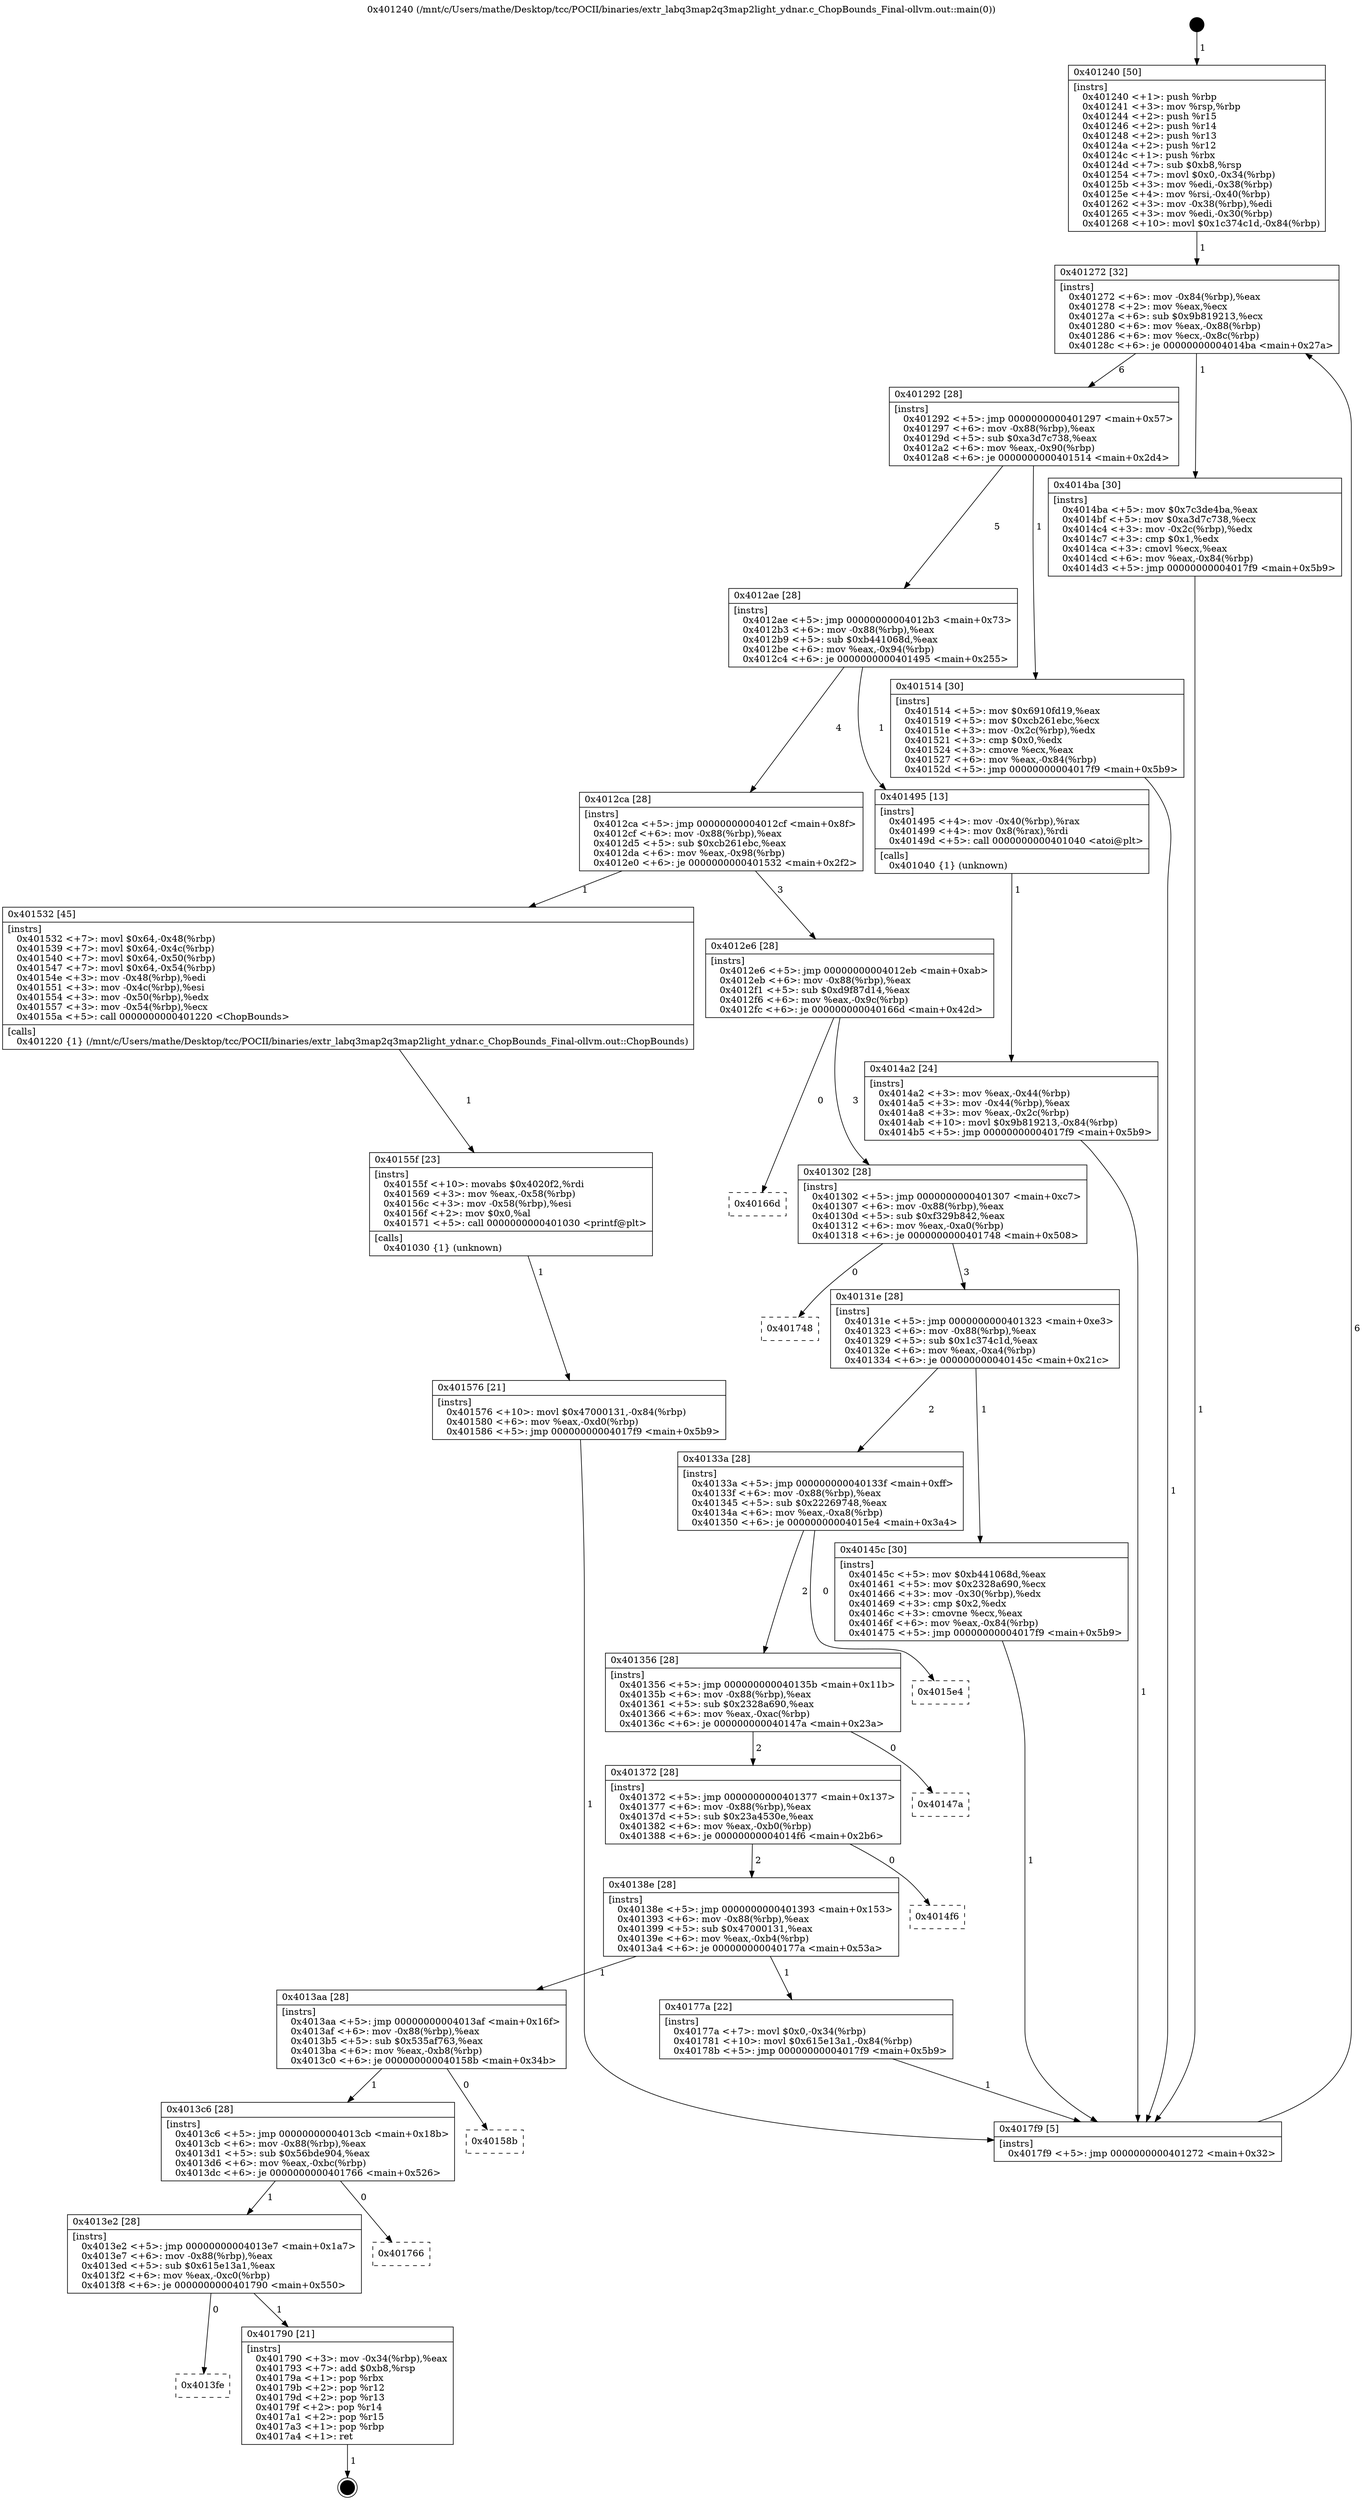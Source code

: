 digraph "0x401240" {
  label = "0x401240 (/mnt/c/Users/mathe/Desktop/tcc/POCII/binaries/extr_labq3map2q3map2light_ydnar.c_ChopBounds_Final-ollvm.out::main(0))"
  labelloc = "t"
  node[shape=record]

  Entry [label="",width=0.3,height=0.3,shape=circle,fillcolor=black,style=filled]
  "0x401272" [label="{
     0x401272 [32]\l
     | [instrs]\l
     &nbsp;&nbsp;0x401272 \<+6\>: mov -0x84(%rbp),%eax\l
     &nbsp;&nbsp;0x401278 \<+2\>: mov %eax,%ecx\l
     &nbsp;&nbsp;0x40127a \<+6\>: sub $0x9b819213,%ecx\l
     &nbsp;&nbsp;0x401280 \<+6\>: mov %eax,-0x88(%rbp)\l
     &nbsp;&nbsp;0x401286 \<+6\>: mov %ecx,-0x8c(%rbp)\l
     &nbsp;&nbsp;0x40128c \<+6\>: je 00000000004014ba \<main+0x27a\>\l
  }"]
  "0x4014ba" [label="{
     0x4014ba [30]\l
     | [instrs]\l
     &nbsp;&nbsp;0x4014ba \<+5\>: mov $0x7c3de4ba,%eax\l
     &nbsp;&nbsp;0x4014bf \<+5\>: mov $0xa3d7c738,%ecx\l
     &nbsp;&nbsp;0x4014c4 \<+3\>: mov -0x2c(%rbp),%edx\l
     &nbsp;&nbsp;0x4014c7 \<+3\>: cmp $0x1,%edx\l
     &nbsp;&nbsp;0x4014ca \<+3\>: cmovl %ecx,%eax\l
     &nbsp;&nbsp;0x4014cd \<+6\>: mov %eax,-0x84(%rbp)\l
     &nbsp;&nbsp;0x4014d3 \<+5\>: jmp 00000000004017f9 \<main+0x5b9\>\l
  }"]
  "0x401292" [label="{
     0x401292 [28]\l
     | [instrs]\l
     &nbsp;&nbsp;0x401292 \<+5\>: jmp 0000000000401297 \<main+0x57\>\l
     &nbsp;&nbsp;0x401297 \<+6\>: mov -0x88(%rbp),%eax\l
     &nbsp;&nbsp;0x40129d \<+5\>: sub $0xa3d7c738,%eax\l
     &nbsp;&nbsp;0x4012a2 \<+6\>: mov %eax,-0x90(%rbp)\l
     &nbsp;&nbsp;0x4012a8 \<+6\>: je 0000000000401514 \<main+0x2d4\>\l
  }"]
  Exit [label="",width=0.3,height=0.3,shape=circle,fillcolor=black,style=filled,peripheries=2]
  "0x401514" [label="{
     0x401514 [30]\l
     | [instrs]\l
     &nbsp;&nbsp;0x401514 \<+5\>: mov $0x6910fd19,%eax\l
     &nbsp;&nbsp;0x401519 \<+5\>: mov $0xcb261ebc,%ecx\l
     &nbsp;&nbsp;0x40151e \<+3\>: mov -0x2c(%rbp),%edx\l
     &nbsp;&nbsp;0x401521 \<+3\>: cmp $0x0,%edx\l
     &nbsp;&nbsp;0x401524 \<+3\>: cmove %ecx,%eax\l
     &nbsp;&nbsp;0x401527 \<+6\>: mov %eax,-0x84(%rbp)\l
     &nbsp;&nbsp;0x40152d \<+5\>: jmp 00000000004017f9 \<main+0x5b9\>\l
  }"]
  "0x4012ae" [label="{
     0x4012ae [28]\l
     | [instrs]\l
     &nbsp;&nbsp;0x4012ae \<+5\>: jmp 00000000004012b3 \<main+0x73\>\l
     &nbsp;&nbsp;0x4012b3 \<+6\>: mov -0x88(%rbp),%eax\l
     &nbsp;&nbsp;0x4012b9 \<+5\>: sub $0xb441068d,%eax\l
     &nbsp;&nbsp;0x4012be \<+6\>: mov %eax,-0x94(%rbp)\l
     &nbsp;&nbsp;0x4012c4 \<+6\>: je 0000000000401495 \<main+0x255\>\l
  }"]
  "0x4013fe" [label="{
     0x4013fe\l
  }", style=dashed]
  "0x401495" [label="{
     0x401495 [13]\l
     | [instrs]\l
     &nbsp;&nbsp;0x401495 \<+4\>: mov -0x40(%rbp),%rax\l
     &nbsp;&nbsp;0x401499 \<+4\>: mov 0x8(%rax),%rdi\l
     &nbsp;&nbsp;0x40149d \<+5\>: call 0000000000401040 \<atoi@plt\>\l
     | [calls]\l
     &nbsp;&nbsp;0x401040 \{1\} (unknown)\l
  }"]
  "0x4012ca" [label="{
     0x4012ca [28]\l
     | [instrs]\l
     &nbsp;&nbsp;0x4012ca \<+5\>: jmp 00000000004012cf \<main+0x8f\>\l
     &nbsp;&nbsp;0x4012cf \<+6\>: mov -0x88(%rbp),%eax\l
     &nbsp;&nbsp;0x4012d5 \<+5\>: sub $0xcb261ebc,%eax\l
     &nbsp;&nbsp;0x4012da \<+6\>: mov %eax,-0x98(%rbp)\l
     &nbsp;&nbsp;0x4012e0 \<+6\>: je 0000000000401532 \<main+0x2f2\>\l
  }"]
  "0x401790" [label="{
     0x401790 [21]\l
     | [instrs]\l
     &nbsp;&nbsp;0x401790 \<+3\>: mov -0x34(%rbp),%eax\l
     &nbsp;&nbsp;0x401793 \<+7\>: add $0xb8,%rsp\l
     &nbsp;&nbsp;0x40179a \<+1\>: pop %rbx\l
     &nbsp;&nbsp;0x40179b \<+2\>: pop %r12\l
     &nbsp;&nbsp;0x40179d \<+2\>: pop %r13\l
     &nbsp;&nbsp;0x40179f \<+2\>: pop %r14\l
     &nbsp;&nbsp;0x4017a1 \<+2\>: pop %r15\l
     &nbsp;&nbsp;0x4017a3 \<+1\>: pop %rbp\l
     &nbsp;&nbsp;0x4017a4 \<+1\>: ret\l
  }"]
  "0x401532" [label="{
     0x401532 [45]\l
     | [instrs]\l
     &nbsp;&nbsp;0x401532 \<+7\>: movl $0x64,-0x48(%rbp)\l
     &nbsp;&nbsp;0x401539 \<+7\>: movl $0x64,-0x4c(%rbp)\l
     &nbsp;&nbsp;0x401540 \<+7\>: movl $0x64,-0x50(%rbp)\l
     &nbsp;&nbsp;0x401547 \<+7\>: movl $0x64,-0x54(%rbp)\l
     &nbsp;&nbsp;0x40154e \<+3\>: mov -0x48(%rbp),%edi\l
     &nbsp;&nbsp;0x401551 \<+3\>: mov -0x4c(%rbp),%esi\l
     &nbsp;&nbsp;0x401554 \<+3\>: mov -0x50(%rbp),%edx\l
     &nbsp;&nbsp;0x401557 \<+3\>: mov -0x54(%rbp),%ecx\l
     &nbsp;&nbsp;0x40155a \<+5\>: call 0000000000401220 \<ChopBounds\>\l
     | [calls]\l
     &nbsp;&nbsp;0x401220 \{1\} (/mnt/c/Users/mathe/Desktop/tcc/POCII/binaries/extr_labq3map2q3map2light_ydnar.c_ChopBounds_Final-ollvm.out::ChopBounds)\l
  }"]
  "0x4012e6" [label="{
     0x4012e6 [28]\l
     | [instrs]\l
     &nbsp;&nbsp;0x4012e6 \<+5\>: jmp 00000000004012eb \<main+0xab\>\l
     &nbsp;&nbsp;0x4012eb \<+6\>: mov -0x88(%rbp),%eax\l
     &nbsp;&nbsp;0x4012f1 \<+5\>: sub $0xd9f87d14,%eax\l
     &nbsp;&nbsp;0x4012f6 \<+6\>: mov %eax,-0x9c(%rbp)\l
     &nbsp;&nbsp;0x4012fc \<+6\>: je 000000000040166d \<main+0x42d\>\l
  }"]
  "0x4013e2" [label="{
     0x4013e2 [28]\l
     | [instrs]\l
     &nbsp;&nbsp;0x4013e2 \<+5\>: jmp 00000000004013e7 \<main+0x1a7\>\l
     &nbsp;&nbsp;0x4013e7 \<+6\>: mov -0x88(%rbp),%eax\l
     &nbsp;&nbsp;0x4013ed \<+5\>: sub $0x615e13a1,%eax\l
     &nbsp;&nbsp;0x4013f2 \<+6\>: mov %eax,-0xc0(%rbp)\l
     &nbsp;&nbsp;0x4013f8 \<+6\>: je 0000000000401790 \<main+0x550\>\l
  }"]
  "0x40166d" [label="{
     0x40166d\l
  }", style=dashed]
  "0x401302" [label="{
     0x401302 [28]\l
     | [instrs]\l
     &nbsp;&nbsp;0x401302 \<+5\>: jmp 0000000000401307 \<main+0xc7\>\l
     &nbsp;&nbsp;0x401307 \<+6\>: mov -0x88(%rbp),%eax\l
     &nbsp;&nbsp;0x40130d \<+5\>: sub $0xf329b842,%eax\l
     &nbsp;&nbsp;0x401312 \<+6\>: mov %eax,-0xa0(%rbp)\l
     &nbsp;&nbsp;0x401318 \<+6\>: je 0000000000401748 \<main+0x508\>\l
  }"]
  "0x401766" [label="{
     0x401766\l
  }", style=dashed]
  "0x401748" [label="{
     0x401748\l
  }", style=dashed]
  "0x40131e" [label="{
     0x40131e [28]\l
     | [instrs]\l
     &nbsp;&nbsp;0x40131e \<+5\>: jmp 0000000000401323 \<main+0xe3\>\l
     &nbsp;&nbsp;0x401323 \<+6\>: mov -0x88(%rbp),%eax\l
     &nbsp;&nbsp;0x401329 \<+5\>: sub $0x1c374c1d,%eax\l
     &nbsp;&nbsp;0x40132e \<+6\>: mov %eax,-0xa4(%rbp)\l
     &nbsp;&nbsp;0x401334 \<+6\>: je 000000000040145c \<main+0x21c\>\l
  }"]
  "0x4013c6" [label="{
     0x4013c6 [28]\l
     | [instrs]\l
     &nbsp;&nbsp;0x4013c6 \<+5\>: jmp 00000000004013cb \<main+0x18b\>\l
     &nbsp;&nbsp;0x4013cb \<+6\>: mov -0x88(%rbp),%eax\l
     &nbsp;&nbsp;0x4013d1 \<+5\>: sub $0x56bde904,%eax\l
     &nbsp;&nbsp;0x4013d6 \<+6\>: mov %eax,-0xbc(%rbp)\l
     &nbsp;&nbsp;0x4013dc \<+6\>: je 0000000000401766 \<main+0x526\>\l
  }"]
  "0x40145c" [label="{
     0x40145c [30]\l
     | [instrs]\l
     &nbsp;&nbsp;0x40145c \<+5\>: mov $0xb441068d,%eax\l
     &nbsp;&nbsp;0x401461 \<+5\>: mov $0x2328a690,%ecx\l
     &nbsp;&nbsp;0x401466 \<+3\>: mov -0x30(%rbp),%edx\l
     &nbsp;&nbsp;0x401469 \<+3\>: cmp $0x2,%edx\l
     &nbsp;&nbsp;0x40146c \<+3\>: cmovne %ecx,%eax\l
     &nbsp;&nbsp;0x40146f \<+6\>: mov %eax,-0x84(%rbp)\l
     &nbsp;&nbsp;0x401475 \<+5\>: jmp 00000000004017f9 \<main+0x5b9\>\l
  }"]
  "0x40133a" [label="{
     0x40133a [28]\l
     | [instrs]\l
     &nbsp;&nbsp;0x40133a \<+5\>: jmp 000000000040133f \<main+0xff\>\l
     &nbsp;&nbsp;0x40133f \<+6\>: mov -0x88(%rbp),%eax\l
     &nbsp;&nbsp;0x401345 \<+5\>: sub $0x22269748,%eax\l
     &nbsp;&nbsp;0x40134a \<+6\>: mov %eax,-0xa8(%rbp)\l
     &nbsp;&nbsp;0x401350 \<+6\>: je 00000000004015e4 \<main+0x3a4\>\l
  }"]
  "0x4017f9" [label="{
     0x4017f9 [5]\l
     | [instrs]\l
     &nbsp;&nbsp;0x4017f9 \<+5\>: jmp 0000000000401272 \<main+0x32\>\l
  }"]
  "0x401240" [label="{
     0x401240 [50]\l
     | [instrs]\l
     &nbsp;&nbsp;0x401240 \<+1\>: push %rbp\l
     &nbsp;&nbsp;0x401241 \<+3\>: mov %rsp,%rbp\l
     &nbsp;&nbsp;0x401244 \<+2\>: push %r15\l
     &nbsp;&nbsp;0x401246 \<+2\>: push %r14\l
     &nbsp;&nbsp;0x401248 \<+2\>: push %r13\l
     &nbsp;&nbsp;0x40124a \<+2\>: push %r12\l
     &nbsp;&nbsp;0x40124c \<+1\>: push %rbx\l
     &nbsp;&nbsp;0x40124d \<+7\>: sub $0xb8,%rsp\l
     &nbsp;&nbsp;0x401254 \<+7\>: movl $0x0,-0x34(%rbp)\l
     &nbsp;&nbsp;0x40125b \<+3\>: mov %edi,-0x38(%rbp)\l
     &nbsp;&nbsp;0x40125e \<+4\>: mov %rsi,-0x40(%rbp)\l
     &nbsp;&nbsp;0x401262 \<+3\>: mov -0x38(%rbp),%edi\l
     &nbsp;&nbsp;0x401265 \<+3\>: mov %edi,-0x30(%rbp)\l
     &nbsp;&nbsp;0x401268 \<+10\>: movl $0x1c374c1d,-0x84(%rbp)\l
  }"]
  "0x4014a2" [label="{
     0x4014a2 [24]\l
     | [instrs]\l
     &nbsp;&nbsp;0x4014a2 \<+3\>: mov %eax,-0x44(%rbp)\l
     &nbsp;&nbsp;0x4014a5 \<+3\>: mov -0x44(%rbp),%eax\l
     &nbsp;&nbsp;0x4014a8 \<+3\>: mov %eax,-0x2c(%rbp)\l
     &nbsp;&nbsp;0x4014ab \<+10\>: movl $0x9b819213,-0x84(%rbp)\l
     &nbsp;&nbsp;0x4014b5 \<+5\>: jmp 00000000004017f9 \<main+0x5b9\>\l
  }"]
  "0x40155f" [label="{
     0x40155f [23]\l
     | [instrs]\l
     &nbsp;&nbsp;0x40155f \<+10\>: movabs $0x4020f2,%rdi\l
     &nbsp;&nbsp;0x401569 \<+3\>: mov %eax,-0x58(%rbp)\l
     &nbsp;&nbsp;0x40156c \<+3\>: mov -0x58(%rbp),%esi\l
     &nbsp;&nbsp;0x40156f \<+2\>: mov $0x0,%al\l
     &nbsp;&nbsp;0x401571 \<+5\>: call 0000000000401030 \<printf@plt\>\l
     | [calls]\l
     &nbsp;&nbsp;0x401030 \{1\} (unknown)\l
  }"]
  "0x401576" [label="{
     0x401576 [21]\l
     | [instrs]\l
     &nbsp;&nbsp;0x401576 \<+10\>: movl $0x47000131,-0x84(%rbp)\l
     &nbsp;&nbsp;0x401580 \<+6\>: mov %eax,-0xd0(%rbp)\l
     &nbsp;&nbsp;0x401586 \<+5\>: jmp 00000000004017f9 \<main+0x5b9\>\l
  }"]
  "0x40158b" [label="{
     0x40158b\l
  }", style=dashed]
  "0x4015e4" [label="{
     0x4015e4\l
  }", style=dashed]
  "0x401356" [label="{
     0x401356 [28]\l
     | [instrs]\l
     &nbsp;&nbsp;0x401356 \<+5\>: jmp 000000000040135b \<main+0x11b\>\l
     &nbsp;&nbsp;0x40135b \<+6\>: mov -0x88(%rbp),%eax\l
     &nbsp;&nbsp;0x401361 \<+5\>: sub $0x2328a690,%eax\l
     &nbsp;&nbsp;0x401366 \<+6\>: mov %eax,-0xac(%rbp)\l
     &nbsp;&nbsp;0x40136c \<+6\>: je 000000000040147a \<main+0x23a\>\l
  }"]
  "0x4013aa" [label="{
     0x4013aa [28]\l
     | [instrs]\l
     &nbsp;&nbsp;0x4013aa \<+5\>: jmp 00000000004013af \<main+0x16f\>\l
     &nbsp;&nbsp;0x4013af \<+6\>: mov -0x88(%rbp),%eax\l
     &nbsp;&nbsp;0x4013b5 \<+5\>: sub $0x535af763,%eax\l
     &nbsp;&nbsp;0x4013ba \<+6\>: mov %eax,-0xb8(%rbp)\l
     &nbsp;&nbsp;0x4013c0 \<+6\>: je 000000000040158b \<main+0x34b\>\l
  }"]
  "0x40147a" [label="{
     0x40147a\l
  }", style=dashed]
  "0x401372" [label="{
     0x401372 [28]\l
     | [instrs]\l
     &nbsp;&nbsp;0x401372 \<+5\>: jmp 0000000000401377 \<main+0x137\>\l
     &nbsp;&nbsp;0x401377 \<+6\>: mov -0x88(%rbp),%eax\l
     &nbsp;&nbsp;0x40137d \<+5\>: sub $0x23a4530e,%eax\l
     &nbsp;&nbsp;0x401382 \<+6\>: mov %eax,-0xb0(%rbp)\l
     &nbsp;&nbsp;0x401388 \<+6\>: je 00000000004014f6 \<main+0x2b6\>\l
  }"]
  "0x40177a" [label="{
     0x40177a [22]\l
     | [instrs]\l
     &nbsp;&nbsp;0x40177a \<+7\>: movl $0x0,-0x34(%rbp)\l
     &nbsp;&nbsp;0x401781 \<+10\>: movl $0x615e13a1,-0x84(%rbp)\l
     &nbsp;&nbsp;0x40178b \<+5\>: jmp 00000000004017f9 \<main+0x5b9\>\l
  }"]
  "0x4014f6" [label="{
     0x4014f6\l
  }", style=dashed]
  "0x40138e" [label="{
     0x40138e [28]\l
     | [instrs]\l
     &nbsp;&nbsp;0x40138e \<+5\>: jmp 0000000000401393 \<main+0x153\>\l
     &nbsp;&nbsp;0x401393 \<+6\>: mov -0x88(%rbp),%eax\l
     &nbsp;&nbsp;0x401399 \<+5\>: sub $0x47000131,%eax\l
     &nbsp;&nbsp;0x40139e \<+6\>: mov %eax,-0xb4(%rbp)\l
     &nbsp;&nbsp;0x4013a4 \<+6\>: je 000000000040177a \<main+0x53a\>\l
  }"]
  Entry -> "0x401240" [label=" 1"]
  "0x401272" -> "0x4014ba" [label=" 1"]
  "0x401272" -> "0x401292" [label=" 6"]
  "0x401790" -> Exit [label=" 1"]
  "0x401292" -> "0x401514" [label=" 1"]
  "0x401292" -> "0x4012ae" [label=" 5"]
  "0x4013e2" -> "0x4013fe" [label=" 0"]
  "0x4012ae" -> "0x401495" [label=" 1"]
  "0x4012ae" -> "0x4012ca" [label=" 4"]
  "0x4013e2" -> "0x401790" [label=" 1"]
  "0x4012ca" -> "0x401532" [label=" 1"]
  "0x4012ca" -> "0x4012e6" [label=" 3"]
  "0x4013c6" -> "0x4013e2" [label=" 1"]
  "0x4012e6" -> "0x40166d" [label=" 0"]
  "0x4012e6" -> "0x401302" [label=" 3"]
  "0x4013c6" -> "0x401766" [label=" 0"]
  "0x401302" -> "0x401748" [label=" 0"]
  "0x401302" -> "0x40131e" [label=" 3"]
  "0x4013aa" -> "0x4013c6" [label=" 1"]
  "0x40131e" -> "0x40145c" [label=" 1"]
  "0x40131e" -> "0x40133a" [label=" 2"]
  "0x40145c" -> "0x4017f9" [label=" 1"]
  "0x401240" -> "0x401272" [label=" 1"]
  "0x4017f9" -> "0x401272" [label=" 6"]
  "0x401495" -> "0x4014a2" [label=" 1"]
  "0x4014a2" -> "0x4017f9" [label=" 1"]
  "0x4014ba" -> "0x4017f9" [label=" 1"]
  "0x401514" -> "0x4017f9" [label=" 1"]
  "0x401532" -> "0x40155f" [label=" 1"]
  "0x40155f" -> "0x401576" [label=" 1"]
  "0x401576" -> "0x4017f9" [label=" 1"]
  "0x4013aa" -> "0x40158b" [label=" 0"]
  "0x40133a" -> "0x4015e4" [label=" 0"]
  "0x40133a" -> "0x401356" [label=" 2"]
  "0x40177a" -> "0x4017f9" [label=" 1"]
  "0x401356" -> "0x40147a" [label=" 0"]
  "0x401356" -> "0x401372" [label=" 2"]
  "0x40138e" -> "0x4013aa" [label=" 1"]
  "0x401372" -> "0x4014f6" [label=" 0"]
  "0x401372" -> "0x40138e" [label=" 2"]
  "0x40138e" -> "0x40177a" [label=" 1"]
}
